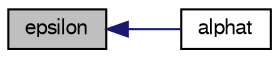digraph "epsilon"
{
  bgcolor="transparent";
  edge [fontname="FreeSans",fontsize="10",labelfontname="FreeSans",labelfontsize="10"];
  node [fontname="FreeSans",fontsize="10",shape=record];
  rankdir="LR";
  Node896 [label="epsilon",height=0.2,width=0.4,color="black", fillcolor="grey75", style="filled", fontcolor="black"];
  Node896 -> Node897 [dir="back",color="midnightblue",fontsize="10",style="solid",fontname="FreeSans"];
  Node897 [label="alphat",height=0.2,width=0.4,color="black",URL="$a30818.html#a7385447c8d05dcced28217700b31b1eb",tooltip="Return the turbulence thermal diffusivity for a patch. "];
}
